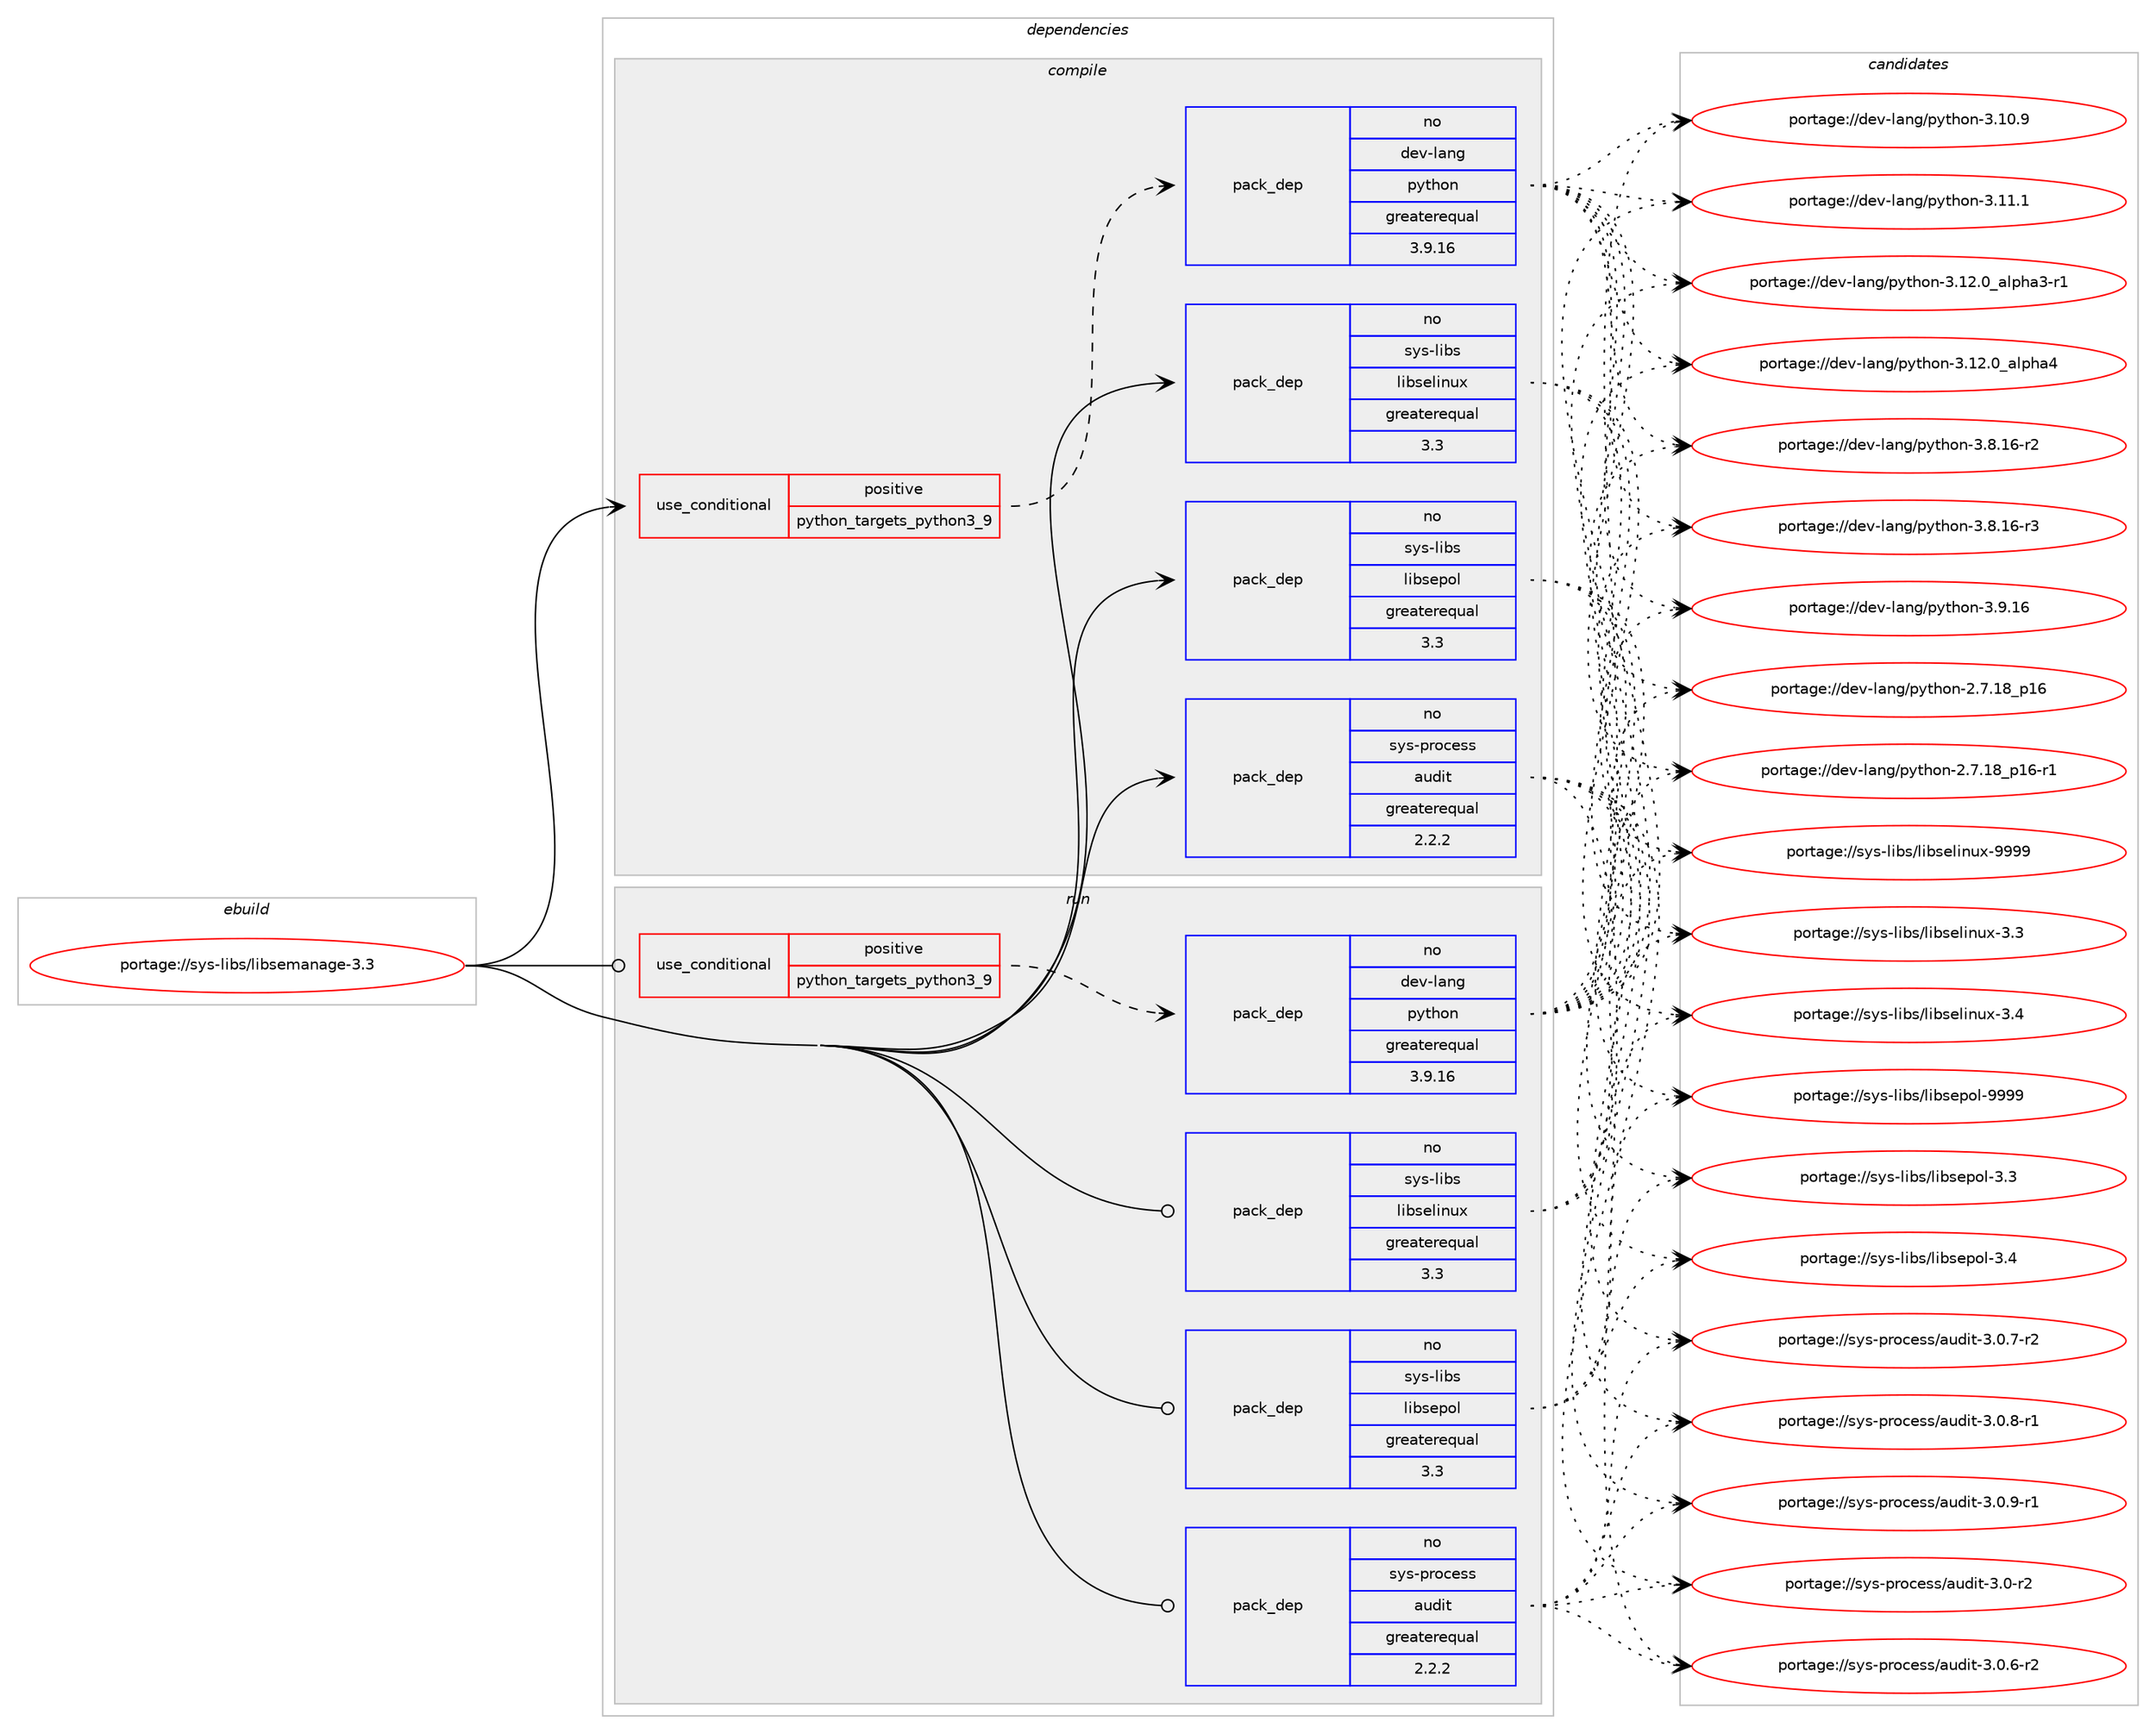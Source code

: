 digraph prolog {

# *************
# Graph options
# *************

newrank=true;
concentrate=true;
compound=true;
graph [rankdir=LR,fontname=Helvetica,fontsize=10,ranksep=1.5];#, ranksep=2.5, nodesep=0.2];
edge  [arrowhead=vee];
node  [fontname=Helvetica,fontsize=10];

# **********
# The ebuild
# **********

subgraph cluster_leftcol {
color=gray;
rank=same;
label=<<i>ebuild</i>>;
id [label="portage://sys-libs/libsemanage-3.3", color=red, width=4, href="../sys-libs/libsemanage-3.3.svg"];
}

# ****************
# The dependencies
# ****************

subgraph cluster_midcol {
color=gray;
label=<<i>dependencies</i>>;
subgraph cluster_compile {
fillcolor="#eeeeee";
style=filled;
label=<<i>compile</i>>;
subgraph cond5473 {
dependency8442 [label=<<TABLE BORDER="0" CELLBORDER="1" CELLSPACING="0" CELLPADDING="4"><TR><TD ROWSPAN="3" CELLPADDING="10">use_conditional</TD></TR><TR><TD>positive</TD></TR><TR><TD>python_targets_python3_9</TD></TR></TABLE>>, shape=none, color=red];
subgraph pack2902 {
dependency8443 [label=<<TABLE BORDER="0" CELLBORDER="1" CELLSPACING="0" CELLPADDING="4" WIDTH="220"><TR><TD ROWSPAN="6" CELLPADDING="30">pack_dep</TD></TR><TR><TD WIDTH="110">no</TD></TR><TR><TD>dev-lang</TD></TR><TR><TD>python</TD></TR><TR><TD>greaterequal</TD></TR><TR><TD>3.9.16</TD></TR></TABLE>>, shape=none, color=blue];
}
dependency8442:e -> dependency8443:w [weight=20,style="dashed",arrowhead="vee"];
}
id:e -> dependency8442:w [weight=20,style="solid",arrowhead="vee"];
subgraph pack2903 {
dependency8444 [label=<<TABLE BORDER="0" CELLBORDER="1" CELLSPACING="0" CELLPADDING="4" WIDTH="220"><TR><TD ROWSPAN="6" CELLPADDING="30">pack_dep</TD></TR><TR><TD WIDTH="110">no</TD></TR><TR><TD>sys-libs</TD></TR><TR><TD>libselinux</TD></TR><TR><TD>greaterequal</TD></TR><TR><TD>3.3</TD></TR></TABLE>>, shape=none, color=blue];
}
id:e -> dependency8444:w [weight=20,style="solid",arrowhead="vee"];
subgraph pack2904 {
dependency8445 [label=<<TABLE BORDER="0" CELLBORDER="1" CELLSPACING="0" CELLPADDING="4" WIDTH="220"><TR><TD ROWSPAN="6" CELLPADDING="30">pack_dep</TD></TR><TR><TD WIDTH="110">no</TD></TR><TR><TD>sys-libs</TD></TR><TR><TD>libsepol</TD></TR><TR><TD>greaterequal</TD></TR><TR><TD>3.3</TD></TR></TABLE>>, shape=none, color=blue];
}
id:e -> dependency8445:w [weight=20,style="solid",arrowhead="vee"];
subgraph pack2905 {
dependency8446 [label=<<TABLE BORDER="0" CELLBORDER="1" CELLSPACING="0" CELLPADDING="4" WIDTH="220"><TR><TD ROWSPAN="6" CELLPADDING="30">pack_dep</TD></TR><TR><TD WIDTH="110">no</TD></TR><TR><TD>sys-process</TD></TR><TR><TD>audit</TD></TR><TR><TD>greaterequal</TD></TR><TR><TD>2.2.2</TD></TR></TABLE>>, shape=none, color=blue];
}
id:e -> dependency8446:w [weight=20,style="solid",arrowhead="vee"];
}
subgraph cluster_compileandrun {
fillcolor="#eeeeee";
style=filled;
label=<<i>compile and run</i>>;
}
subgraph cluster_run {
fillcolor="#eeeeee";
style=filled;
label=<<i>run</i>>;
subgraph cond5474 {
dependency8447 [label=<<TABLE BORDER="0" CELLBORDER="1" CELLSPACING="0" CELLPADDING="4"><TR><TD ROWSPAN="3" CELLPADDING="10">use_conditional</TD></TR><TR><TD>positive</TD></TR><TR><TD>python_targets_python3_9</TD></TR></TABLE>>, shape=none, color=red];
subgraph pack2906 {
dependency8448 [label=<<TABLE BORDER="0" CELLBORDER="1" CELLSPACING="0" CELLPADDING="4" WIDTH="220"><TR><TD ROWSPAN="6" CELLPADDING="30">pack_dep</TD></TR><TR><TD WIDTH="110">no</TD></TR><TR><TD>dev-lang</TD></TR><TR><TD>python</TD></TR><TR><TD>greaterequal</TD></TR><TR><TD>3.9.16</TD></TR></TABLE>>, shape=none, color=blue];
}
dependency8447:e -> dependency8448:w [weight=20,style="dashed",arrowhead="vee"];
}
id:e -> dependency8447:w [weight=20,style="solid",arrowhead="odot"];
subgraph pack2907 {
dependency8449 [label=<<TABLE BORDER="0" CELLBORDER="1" CELLSPACING="0" CELLPADDING="4" WIDTH="220"><TR><TD ROWSPAN="6" CELLPADDING="30">pack_dep</TD></TR><TR><TD WIDTH="110">no</TD></TR><TR><TD>sys-libs</TD></TR><TR><TD>libselinux</TD></TR><TR><TD>greaterequal</TD></TR><TR><TD>3.3</TD></TR></TABLE>>, shape=none, color=blue];
}
id:e -> dependency8449:w [weight=20,style="solid",arrowhead="odot"];
subgraph pack2908 {
dependency8450 [label=<<TABLE BORDER="0" CELLBORDER="1" CELLSPACING="0" CELLPADDING="4" WIDTH="220"><TR><TD ROWSPAN="6" CELLPADDING="30">pack_dep</TD></TR><TR><TD WIDTH="110">no</TD></TR><TR><TD>sys-libs</TD></TR><TR><TD>libsepol</TD></TR><TR><TD>greaterequal</TD></TR><TR><TD>3.3</TD></TR></TABLE>>, shape=none, color=blue];
}
id:e -> dependency8450:w [weight=20,style="solid",arrowhead="odot"];
subgraph pack2909 {
dependency8451 [label=<<TABLE BORDER="0" CELLBORDER="1" CELLSPACING="0" CELLPADDING="4" WIDTH="220"><TR><TD ROWSPAN="6" CELLPADDING="30">pack_dep</TD></TR><TR><TD WIDTH="110">no</TD></TR><TR><TD>sys-process</TD></TR><TR><TD>audit</TD></TR><TR><TD>greaterequal</TD></TR><TR><TD>2.2.2</TD></TR></TABLE>>, shape=none, color=blue];
}
id:e -> dependency8451:w [weight=20,style="solid",arrowhead="odot"];
}
}

# **************
# The candidates
# **************

subgraph cluster_choices {
rank=same;
color=gray;
label=<<i>candidates</i>>;

subgraph choice2902 {
color=black;
nodesep=1;
choice10010111845108971101034711212111610411111045504655464956951124954 [label="portage://dev-lang/python-2.7.18_p16", color=red, width=4,href="../dev-lang/python-2.7.18_p16.svg"];
choice100101118451089711010347112121116104111110455046554649569511249544511449 [label="portage://dev-lang/python-2.7.18_p16-r1", color=red, width=4,href="../dev-lang/python-2.7.18_p16-r1.svg"];
choice10010111845108971101034711212111610411111045514649484657 [label="portage://dev-lang/python-3.10.9", color=red, width=4,href="../dev-lang/python-3.10.9.svg"];
choice10010111845108971101034711212111610411111045514649494649 [label="portage://dev-lang/python-3.11.1", color=red, width=4,href="../dev-lang/python-3.11.1.svg"];
choice10010111845108971101034711212111610411111045514649504648959710811210497514511449 [label="portage://dev-lang/python-3.12.0_alpha3-r1", color=red, width=4,href="../dev-lang/python-3.12.0_alpha3-r1.svg"];
choice1001011184510897110103471121211161041111104551464950464895971081121049752 [label="portage://dev-lang/python-3.12.0_alpha4", color=red, width=4,href="../dev-lang/python-3.12.0_alpha4.svg"];
choice100101118451089711010347112121116104111110455146564649544511450 [label="portage://dev-lang/python-3.8.16-r2", color=red, width=4,href="../dev-lang/python-3.8.16-r2.svg"];
choice100101118451089711010347112121116104111110455146564649544511451 [label="portage://dev-lang/python-3.8.16-r3", color=red, width=4,href="../dev-lang/python-3.8.16-r3.svg"];
choice10010111845108971101034711212111610411111045514657464954 [label="portage://dev-lang/python-3.9.16", color=red, width=4,href="../dev-lang/python-3.9.16.svg"];
dependency8443:e -> choice10010111845108971101034711212111610411111045504655464956951124954:w [style=dotted,weight="100"];
dependency8443:e -> choice100101118451089711010347112121116104111110455046554649569511249544511449:w [style=dotted,weight="100"];
dependency8443:e -> choice10010111845108971101034711212111610411111045514649484657:w [style=dotted,weight="100"];
dependency8443:e -> choice10010111845108971101034711212111610411111045514649494649:w [style=dotted,weight="100"];
dependency8443:e -> choice10010111845108971101034711212111610411111045514649504648959710811210497514511449:w [style=dotted,weight="100"];
dependency8443:e -> choice1001011184510897110103471121211161041111104551464950464895971081121049752:w [style=dotted,weight="100"];
dependency8443:e -> choice100101118451089711010347112121116104111110455146564649544511450:w [style=dotted,weight="100"];
dependency8443:e -> choice100101118451089711010347112121116104111110455146564649544511451:w [style=dotted,weight="100"];
dependency8443:e -> choice10010111845108971101034711212111610411111045514657464954:w [style=dotted,weight="100"];
}
subgraph choice2903 {
color=black;
nodesep=1;
choice1151211154510810598115471081059811510110810511011712045514651 [label="portage://sys-libs/libselinux-3.3", color=red, width=4,href="../sys-libs/libselinux-3.3.svg"];
choice1151211154510810598115471081059811510110810511011712045514652 [label="portage://sys-libs/libselinux-3.4", color=red, width=4,href="../sys-libs/libselinux-3.4.svg"];
choice115121115451081059811547108105981151011081051101171204557575757 [label="portage://sys-libs/libselinux-9999", color=red, width=4,href="../sys-libs/libselinux-9999.svg"];
dependency8444:e -> choice1151211154510810598115471081059811510110810511011712045514651:w [style=dotted,weight="100"];
dependency8444:e -> choice1151211154510810598115471081059811510110810511011712045514652:w [style=dotted,weight="100"];
dependency8444:e -> choice115121115451081059811547108105981151011081051101171204557575757:w [style=dotted,weight="100"];
}
subgraph choice2904 {
color=black;
nodesep=1;
choice1151211154510810598115471081059811510111211110845514651 [label="portage://sys-libs/libsepol-3.3", color=red, width=4,href="../sys-libs/libsepol-3.3.svg"];
choice1151211154510810598115471081059811510111211110845514652 [label="portage://sys-libs/libsepol-3.4", color=red, width=4,href="../sys-libs/libsepol-3.4.svg"];
choice115121115451081059811547108105981151011121111084557575757 [label="portage://sys-libs/libsepol-9999", color=red, width=4,href="../sys-libs/libsepol-9999.svg"];
dependency8445:e -> choice1151211154510810598115471081059811510111211110845514651:w [style=dotted,weight="100"];
dependency8445:e -> choice1151211154510810598115471081059811510111211110845514652:w [style=dotted,weight="100"];
dependency8445:e -> choice115121115451081059811547108105981151011121111084557575757:w [style=dotted,weight="100"];
}
subgraph choice2905 {
color=black;
nodesep=1;
choice11512111545112114111991011151154797117100105116455146484511450 [label="portage://sys-process/audit-3.0-r2", color=red, width=4,href="../sys-process/audit-3.0-r2.svg"];
choice115121115451121141119910111511547971171001051164551464846544511450 [label="portage://sys-process/audit-3.0.6-r2", color=red, width=4,href="../sys-process/audit-3.0.6-r2.svg"];
choice115121115451121141119910111511547971171001051164551464846554511450 [label="portage://sys-process/audit-3.0.7-r2", color=red, width=4,href="../sys-process/audit-3.0.7-r2.svg"];
choice115121115451121141119910111511547971171001051164551464846564511449 [label="portage://sys-process/audit-3.0.8-r1", color=red, width=4,href="../sys-process/audit-3.0.8-r1.svg"];
choice115121115451121141119910111511547971171001051164551464846574511449 [label="portage://sys-process/audit-3.0.9-r1", color=red, width=4,href="../sys-process/audit-3.0.9-r1.svg"];
dependency8446:e -> choice11512111545112114111991011151154797117100105116455146484511450:w [style=dotted,weight="100"];
dependency8446:e -> choice115121115451121141119910111511547971171001051164551464846544511450:w [style=dotted,weight="100"];
dependency8446:e -> choice115121115451121141119910111511547971171001051164551464846554511450:w [style=dotted,weight="100"];
dependency8446:e -> choice115121115451121141119910111511547971171001051164551464846564511449:w [style=dotted,weight="100"];
dependency8446:e -> choice115121115451121141119910111511547971171001051164551464846574511449:w [style=dotted,weight="100"];
}
subgraph choice2906 {
color=black;
nodesep=1;
choice10010111845108971101034711212111610411111045504655464956951124954 [label="portage://dev-lang/python-2.7.18_p16", color=red, width=4,href="../dev-lang/python-2.7.18_p16.svg"];
choice100101118451089711010347112121116104111110455046554649569511249544511449 [label="portage://dev-lang/python-2.7.18_p16-r1", color=red, width=4,href="../dev-lang/python-2.7.18_p16-r1.svg"];
choice10010111845108971101034711212111610411111045514649484657 [label="portage://dev-lang/python-3.10.9", color=red, width=4,href="../dev-lang/python-3.10.9.svg"];
choice10010111845108971101034711212111610411111045514649494649 [label="portage://dev-lang/python-3.11.1", color=red, width=4,href="../dev-lang/python-3.11.1.svg"];
choice10010111845108971101034711212111610411111045514649504648959710811210497514511449 [label="portage://dev-lang/python-3.12.0_alpha3-r1", color=red, width=4,href="../dev-lang/python-3.12.0_alpha3-r1.svg"];
choice1001011184510897110103471121211161041111104551464950464895971081121049752 [label="portage://dev-lang/python-3.12.0_alpha4", color=red, width=4,href="../dev-lang/python-3.12.0_alpha4.svg"];
choice100101118451089711010347112121116104111110455146564649544511450 [label="portage://dev-lang/python-3.8.16-r2", color=red, width=4,href="../dev-lang/python-3.8.16-r2.svg"];
choice100101118451089711010347112121116104111110455146564649544511451 [label="portage://dev-lang/python-3.8.16-r3", color=red, width=4,href="../dev-lang/python-3.8.16-r3.svg"];
choice10010111845108971101034711212111610411111045514657464954 [label="portage://dev-lang/python-3.9.16", color=red, width=4,href="../dev-lang/python-3.9.16.svg"];
dependency8448:e -> choice10010111845108971101034711212111610411111045504655464956951124954:w [style=dotted,weight="100"];
dependency8448:e -> choice100101118451089711010347112121116104111110455046554649569511249544511449:w [style=dotted,weight="100"];
dependency8448:e -> choice10010111845108971101034711212111610411111045514649484657:w [style=dotted,weight="100"];
dependency8448:e -> choice10010111845108971101034711212111610411111045514649494649:w [style=dotted,weight="100"];
dependency8448:e -> choice10010111845108971101034711212111610411111045514649504648959710811210497514511449:w [style=dotted,weight="100"];
dependency8448:e -> choice1001011184510897110103471121211161041111104551464950464895971081121049752:w [style=dotted,weight="100"];
dependency8448:e -> choice100101118451089711010347112121116104111110455146564649544511450:w [style=dotted,weight="100"];
dependency8448:e -> choice100101118451089711010347112121116104111110455146564649544511451:w [style=dotted,weight="100"];
dependency8448:e -> choice10010111845108971101034711212111610411111045514657464954:w [style=dotted,weight="100"];
}
subgraph choice2907 {
color=black;
nodesep=1;
choice1151211154510810598115471081059811510110810511011712045514651 [label="portage://sys-libs/libselinux-3.3", color=red, width=4,href="../sys-libs/libselinux-3.3.svg"];
choice1151211154510810598115471081059811510110810511011712045514652 [label="portage://sys-libs/libselinux-3.4", color=red, width=4,href="../sys-libs/libselinux-3.4.svg"];
choice115121115451081059811547108105981151011081051101171204557575757 [label="portage://sys-libs/libselinux-9999", color=red, width=4,href="../sys-libs/libselinux-9999.svg"];
dependency8449:e -> choice1151211154510810598115471081059811510110810511011712045514651:w [style=dotted,weight="100"];
dependency8449:e -> choice1151211154510810598115471081059811510110810511011712045514652:w [style=dotted,weight="100"];
dependency8449:e -> choice115121115451081059811547108105981151011081051101171204557575757:w [style=dotted,weight="100"];
}
subgraph choice2908 {
color=black;
nodesep=1;
choice1151211154510810598115471081059811510111211110845514651 [label="portage://sys-libs/libsepol-3.3", color=red, width=4,href="../sys-libs/libsepol-3.3.svg"];
choice1151211154510810598115471081059811510111211110845514652 [label="portage://sys-libs/libsepol-3.4", color=red, width=4,href="../sys-libs/libsepol-3.4.svg"];
choice115121115451081059811547108105981151011121111084557575757 [label="portage://sys-libs/libsepol-9999", color=red, width=4,href="../sys-libs/libsepol-9999.svg"];
dependency8450:e -> choice1151211154510810598115471081059811510111211110845514651:w [style=dotted,weight="100"];
dependency8450:e -> choice1151211154510810598115471081059811510111211110845514652:w [style=dotted,weight="100"];
dependency8450:e -> choice115121115451081059811547108105981151011121111084557575757:w [style=dotted,weight="100"];
}
subgraph choice2909 {
color=black;
nodesep=1;
choice11512111545112114111991011151154797117100105116455146484511450 [label="portage://sys-process/audit-3.0-r2", color=red, width=4,href="../sys-process/audit-3.0-r2.svg"];
choice115121115451121141119910111511547971171001051164551464846544511450 [label="portage://sys-process/audit-3.0.6-r2", color=red, width=4,href="../sys-process/audit-3.0.6-r2.svg"];
choice115121115451121141119910111511547971171001051164551464846554511450 [label="portage://sys-process/audit-3.0.7-r2", color=red, width=4,href="../sys-process/audit-3.0.7-r2.svg"];
choice115121115451121141119910111511547971171001051164551464846564511449 [label="portage://sys-process/audit-3.0.8-r1", color=red, width=4,href="../sys-process/audit-3.0.8-r1.svg"];
choice115121115451121141119910111511547971171001051164551464846574511449 [label="portage://sys-process/audit-3.0.9-r1", color=red, width=4,href="../sys-process/audit-3.0.9-r1.svg"];
dependency8451:e -> choice11512111545112114111991011151154797117100105116455146484511450:w [style=dotted,weight="100"];
dependency8451:e -> choice115121115451121141119910111511547971171001051164551464846544511450:w [style=dotted,weight="100"];
dependency8451:e -> choice115121115451121141119910111511547971171001051164551464846554511450:w [style=dotted,weight="100"];
dependency8451:e -> choice115121115451121141119910111511547971171001051164551464846564511449:w [style=dotted,weight="100"];
dependency8451:e -> choice115121115451121141119910111511547971171001051164551464846574511449:w [style=dotted,weight="100"];
}
}

}
